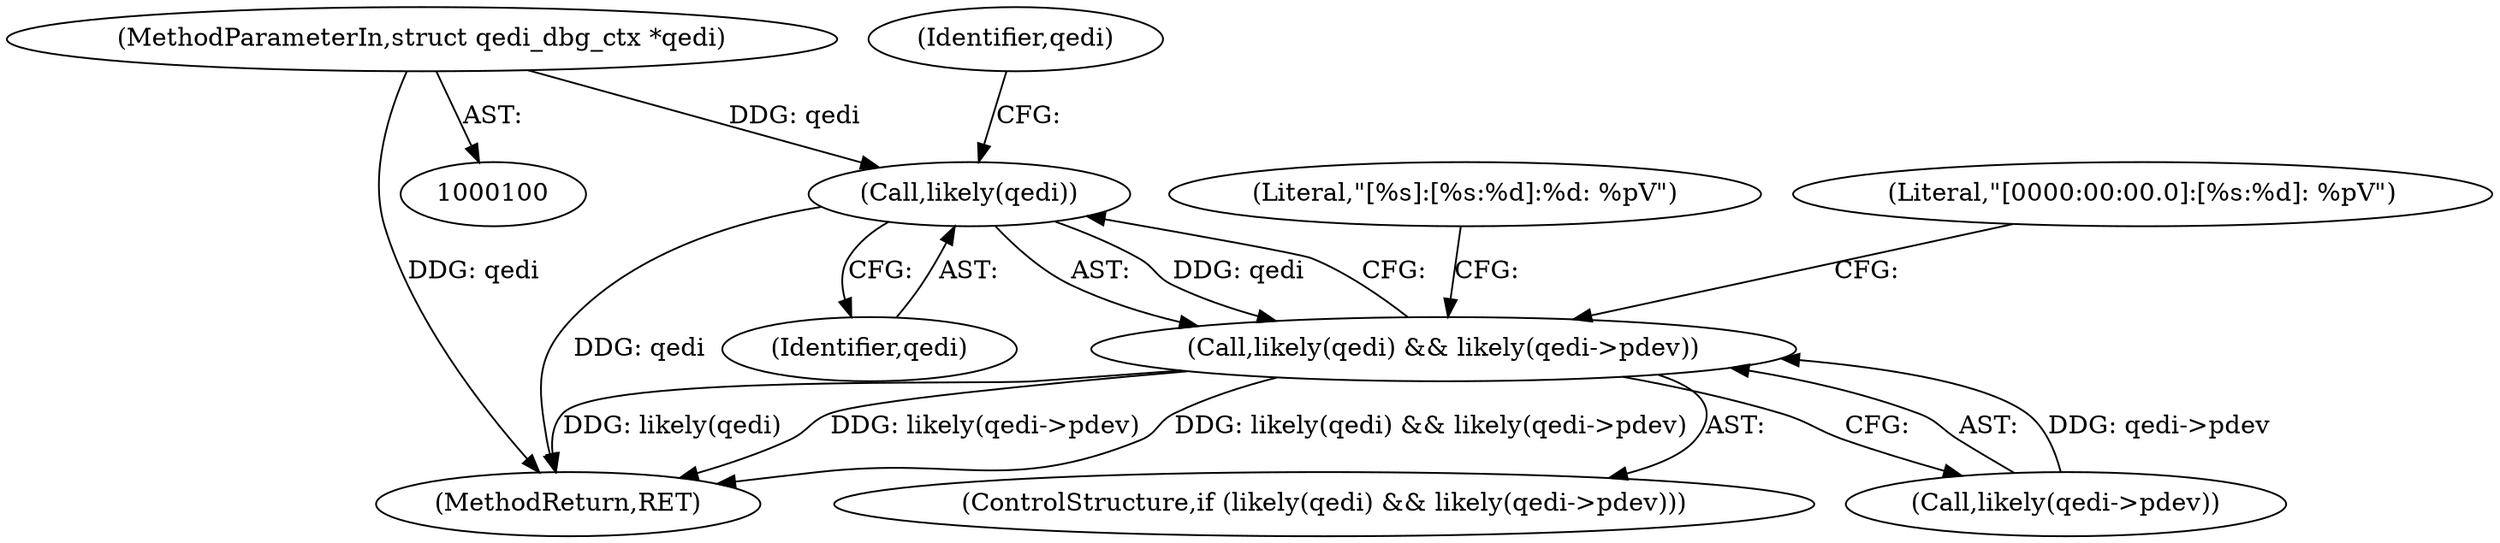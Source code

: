 digraph "0_linux_c09581a52765a85f19fc35340127396d5e3379cc@pointer" {
"1000137" [label="(Call,likely(qedi))"];
"1000101" [label="(MethodParameterIn,struct qedi_dbg_ctx *qedi)"];
"1000136" [label="(Call,likely(qedi) && likely(qedi->pdev))"];
"1000168" [label="(MethodReturn,RET)"];
"1000137" [label="(Call,likely(qedi))"];
"1000144" [label="(Literal,\"[%s]:[%s:%d]:%d: %pV\")"];
"1000135" [label="(ControlStructure,if (likely(qedi) && likely(qedi->pdev)))"];
"1000161" [label="(Literal,\"[0000:00:00.0]:[%s:%d]: %pV\")"];
"1000101" [label="(MethodParameterIn,struct qedi_dbg_ctx *qedi)"];
"1000139" [label="(Call,likely(qedi->pdev))"];
"1000141" [label="(Identifier,qedi)"];
"1000136" [label="(Call,likely(qedi) && likely(qedi->pdev))"];
"1000138" [label="(Identifier,qedi)"];
"1000137" -> "1000136"  [label="AST: "];
"1000137" -> "1000138"  [label="CFG: "];
"1000138" -> "1000137"  [label="AST: "];
"1000141" -> "1000137"  [label="CFG: "];
"1000136" -> "1000137"  [label="CFG: "];
"1000137" -> "1000168"  [label="DDG: qedi"];
"1000137" -> "1000136"  [label="DDG: qedi"];
"1000101" -> "1000137"  [label="DDG: qedi"];
"1000101" -> "1000100"  [label="AST: "];
"1000101" -> "1000168"  [label="DDG: qedi"];
"1000136" -> "1000135"  [label="AST: "];
"1000136" -> "1000139"  [label="CFG: "];
"1000139" -> "1000136"  [label="AST: "];
"1000144" -> "1000136"  [label="CFG: "];
"1000161" -> "1000136"  [label="CFG: "];
"1000136" -> "1000168"  [label="DDG: likely(qedi->pdev)"];
"1000136" -> "1000168"  [label="DDG: likely(qedi) && likely(qedi->pdev)"];
"1000136" -> "1000168"  [label="DDG: likely(qedi)"];
"1000139" -> "1000136"  [label="DDG: qedi->pdev"];
}
